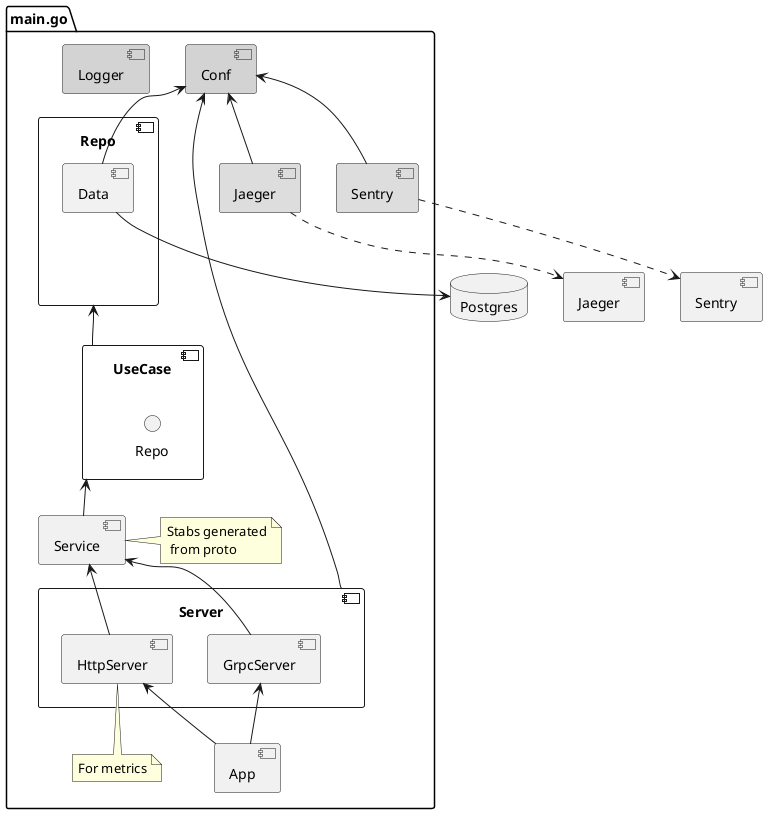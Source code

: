 @startuml

package main.go {
    [Conf] as conf #lightgray
    [Logger] as logger #lightgray
    component Repo as repo {
        [Data] as data
    }
    component [UseCase] as uc {
        interface Repo
    }
    [Service] as service
    component Server as server {
        [GrpcServer] as grpc
        [HttpServer] as http
    }
    [App] as app
    [Jaeger] as trace #ddd
    [Sentry] as log #ddd
    note "Stabs generated\n from proto" as stabs_note
    note "For metrics" as http_note
}
[Jaeger]
[Sentry]

database Postgres
data -d-> Postgres
trace ..> Jaeger
log ..> Sentry

conf <-- data
conf <-- server
conf <-- trace
conf <-- log

data -[hidden]- repo
repo <-- uc
uc <-- service
service <-- grpc
service <-- http
grpc <-- app
http <-- app

service - stabs_note
http -- http_note

@enduml
